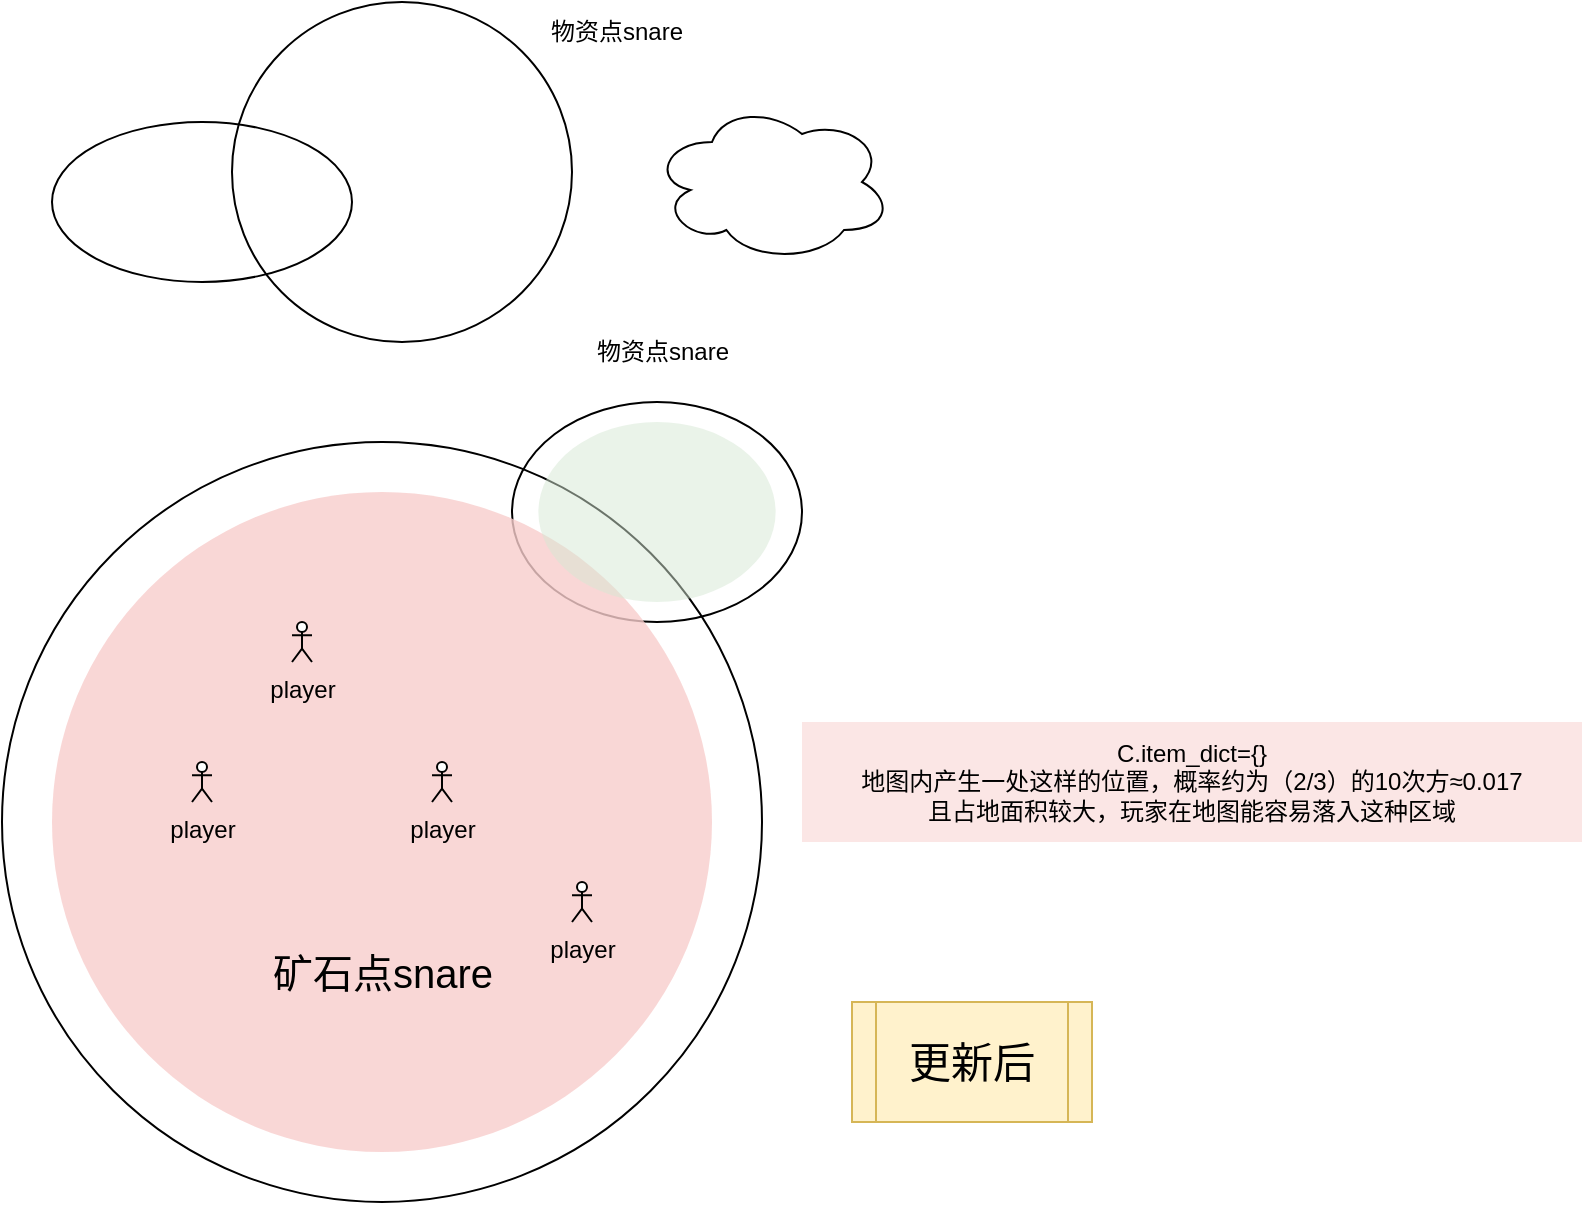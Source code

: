 <mxfile version="21.7.5" type="github">
  <diagram name="第 1 页" id="gbzjIBx3TnUNQ3ICYv8d">
    <mxGraphModel dx="1434" dy="790" grid="1" gridSize="10" guides="1" tooltips="1" connect="1" arrows="1" fold="1" page="1" pageScale="1" pageWidth="1169" pageHeight="827" math="0" shadow="0">
      <root>
        <mxCell id="0" />
        <mxCell id="1" parent="0" />
        <mxCell id="SLFati7Lau5gJFIO-DdP-1" value="" style="ellipse;whiteSpace=wrap;html=1;fillColor=none;" parent="1" vertex="1">
          <mxGeometry x="210" y="220" width="150" height="80" as="geometry" />
        </mxCell>
        <mxCell id="SLFati7Lau5gJFIO-DdP-2" value="" style="ellipse;whiteSpace=wrap;html=1;aspect=fixed;fillColor=none;" parent="1" vertex="1">
          <mxGeometry x="300" y="160" width="170" height="170" as="geometry" />
        </mxCell>
        <mxCell id="SLFati7Lau5gJFIO-DdP-3" value="" style="ellipse;shape=cloud;whiteSpace=wrap;html=1;fillColor=none;" parent="1" vertex="1">
          <mxGeometry x="510" y="210" width="120" height="80" as="geometry" />
        </mxCell>
        <mxCell id="SLFati7Lau5gJFIO-DdP-4" value="" style="ellipse;whiteSpace=wrap;html=1;aspect=fixed;fillColor=none;" parent="1" vertex="1">
          <mxGeometry x="185" y="380" width="380" height="380" as="geometry" />
        </mxCell>
        <mxCell id="SLFati7Lau5gJFIO-DdP-5" value="" style="ellipse;whiteSpace=wrap;html=1;fillColor=none;" parent="1" vertex="1">
          <mxGeometry x="440" y="360" width="145" height="110" as="geometry" />
        </mxCell>
        <mxCell id="SLFati7Lau5gJFIO-DdP-6" value="" style="ellipse;whiteSpace=wrap;html=1;aspect=fixed;strokeColor=none;fillColor=#f8cecc;opacity=80;" parent="1" vertex="1">
          <mxGeometry x="210" y="405" width="330" height="330" as="geometry" />
        </mxCell>
        <mxCell id="SLFati7Lau5gJFIO-DdP-7" value="物资点snare" style="text;html=1;strokeColor=none;fillColor=none;align=center;verticalAlign=middle;whiteSpace=wrap;rounded=0;" parent="1" vertex="1">
          <mxGeometry x="453.18" y="320" width="125" height="30" as="geometry" />
        </mxCell>
        <mxCell id="SLFati7Lau5gJFIO-DdP-8" value="物资点snare" style="text;html=1;strokeColor=none;fillColor=none;align=center;verticalAlign=middle;whiteSpace=wrap;rounded=0;" parent="1" vertex="1">
          <mxGeometry x="430" y="160" width="125" height="30" as="geometry" />
        </mxCell>
        <mxCell id="SLFati7Lau5gJFIO-DdP-9" value="矿石点snare" style="text;html=1;strokeColor=none;fillColor=none;align=center;verticalAlign=middle;whiteSpace=wrap;rounded=0;fontSize=20;" parent="1" vertex="1">
          <mxGeometry x="312.5" y="630" width="125" height="30" as="geometry" />
        </mxCell>
        <mxCell id="SLFati7Lau5gJFIO-DdP-10" value="" style="ellipse;whiteSpace=wrap;html=1;fillColor=#d5e8d4;strokeColor=none;opacity=50;" parent="1" vertex="1">
          <mxGeometry x="453.18" y="370" width="118.64" height="90" as="geometry" />
        </mxCell>
        <mxCell id="SLFati7Lau5gJFIO-DdP-11" value="C.item_dict={}&lt;br&gt;地图内产生一处这样的位置，概率约为（2/3）的10次方≈0.017&lt;br&gt;且占地面积较大，玩家在地图能容易落入这种区域" style="text;html=1;strokeColor=none;fillColor=#f8cecc;align=center;verticalAlign=middle;whiteSpace=wrap;rounded=0;opacity=50;" parent="1" vertex="1">
          <mxGeometry x="585" y="520" width="390" height="60" as="geometry" />
        </mxCell>
        <mxCell id="lBAl4sstehLHW6QrdD9e-1" value="player" style="shape=umlActor;verticalLabelPosition=bottom;verticalAlign=top;html=1;outlineConnect=0;" vertex="1" parent="1">
          <mxGeometry x="330" y="470" width="10" height="20" as="geometry" />
        </mxCell>
        <mxCell id="lBAl4sstehLHW6QrdD9e-7" value="player" style="shape=umlActor;verticalLabelPosition=bottom;verticalAlign=top;html=1;outlineConnect=0;" vertex="1" parent="1">
          <mxGeometry x="280" y="540" width="10" height="20" as="geometry" />
        </mxCell>
        <mxCell id="lBAl4sstehLHW6QrdD9e-9" value="player" style="shape=umlActor;verticalLabelPosition=bottom;verticalAlign=top;html=1;outlineConnect=0;" vertex="1" parent="1">
          <mxGeometry x="400" y="540" width="10" height="20" as="geometry" />
        </mxCell>
        <mxCell id="lBAl4sstehLHW6QrdD9e-10" value="player" style="shape=umlActor;verticalLabelPosition=bottom;verticalAlign=top;html=1;outlineConnect=0;" vertex="1" parent="1">
          <mxGeometry x="470" y="600" width="10" height="20" as="geometry" />
        </mxCell>
        <mxCell id="lBAl4sstehLHW6QrdD9e-11" value="更新后" style="shape=process;whiteSpace=wrap;html=1;backgroundOutline=1;fillColor=#fff2cc;strokeColor=#d6b656;fontSize=21;" vertex="1" parent="1">
          <mxGeometry x="610" y="660" width="120" height="60" as="geometry" />
        </mxCell>
      </root>
    </mxGraphModel>
  </diagram>
</mxfile>
